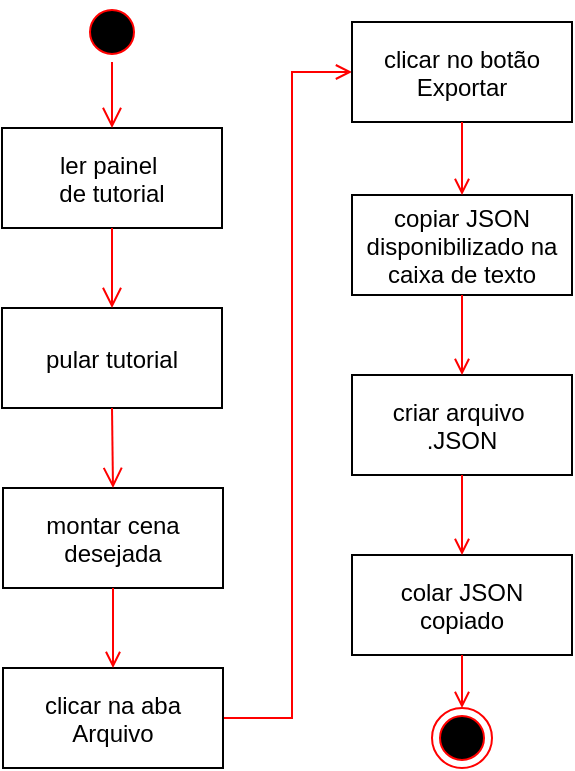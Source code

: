 <mxfile version="24.6.1" type="device">
  <diagram name="Page-1" id="e7e014a7-5840-1c2e-5031-d8a46d1fe8dd">
    <mxGraphModel dx="880" dy="521" grid="1" gridSize="10" guides="1" tooltips="1" connect="1" arrows="1" fold="1" page="1" pageScale="1" pageWidth="1169" pageHeight="826" background="none" math="0" shadow="0">
      <root>
        <mxCell id="0" />
        <mxCell id="1" parent="0" />
        <mxCell id="20" value="" style="endArrow=open;strokeColor=#FF0000;endFill=1;rounded=0;entryX=0;entryY=0.5;entryDx=0;entryDy=0;exitX=1;exitY=0.5;exitDx=0;exitDy=0;" parent="1" source="zscKiEwWfd5TCdISiovu-51" target="FVtXL2l5g4kQyS-cMRPu-25" edge="1">
          <mxGeometry relative="1" as="geometry">
            <mxPoint x="270" y="410" as="sourcePoint" />
            <mxPoint x="280.5" y="433" as="targetPoint" />
            <Array as="points">
              <mxPoint x="370" y="368" />
              <mxPoint x="370" y="45" />
            </Array>
          </mxGeometry>
        </mxCell>
        <mxCell id="zscKiEwWfd5TCdISiovu-48" value="" style="ellipse;shape=startState;fillColor=#000000;strokeColor=#ff0000;" parent="1" vertex="1">
          <mxGeometry x="265" y="10" width="30" height="30" as="geometry" />
        </mxCell>
        <mxCell id="zscKiEwWfd5TCdISiovu-51" value="clicar na aba&#xa;Arquivo" style="" parent="1" vertex="1">
          <mxGeometry x="225.5" y="343" width="110" height="50" as="geometry" />
        </mxCell>
        <mxCell id="zscKiEwWfd5TCdISiovu-54" value="ler painel &#xa;de tutorial" style="" parent="1" vertex="1">
          <mxGeometry x="225" y="73" width="110" height="50" as="geometry" />
        </mxCell>
        <mxCell id="zscKiEwWfd5TCdISiovu-56" value="" style="ellipse;shape=endState;fillColor=#000000;strokeColor=#ff0000" parent="1" vertex="1">
          <mxGeometry x="440" y="363" width="30" height="30" as="geometry" />
        </mxCell>
        <mxCell id="FVtXL2l5g4kQyS-cMRPu-20" value="pular tutorial" style="" vertex="1" parent="1">
          <mxGeometry x="225" y="163" width="110" height="50" as="geometry" />
        </mxCell>
        <mxCell id="FVtXL2l5g4kQyS-cMRPu-21" value="" style="edgeStyle=elbowEdgeStyle;elbow=horizontal;verticalAlign=bottom;endArrow=open;endSize=8;strokeColor=#FF0000;endFill=1;rounded=0;entryX=0.5;entryY=0;entryDx=0;entryDy=0;exitX=0.5;exitY=1;exitDx=0;exitDy=0;" edge="1" parent="1" source="zscKiEwWfd5TCdISiovu-54" target="FVtXL2l5g4kQyS-cMRPu-20">
          <mxGeometry x="-64.5" y="-88" as="geometry">
            <mxPoint x="290.5" y="83" as="targetPoint" />
            <mxPoint x="290.5" y="43" as="sourcePoint" />
          </mxGeometry>
        </mxCell>
        <mxCell id="FVtXL2l5g4kQyS-cMRPu-22" value="montar cena&#xa;desejada" style="" vertex="1" parent="1">
          <mxGeometry x="225.5" y="253" width="110" height="50" as="geometry" />
        </mxCell>
        <mxCell id="FVtXL2l5g4kQyS-cMRPu-23" value="" style="edgeStyle=elbowEdgeStyle;elbow=horizontal;verticalAlign=bottom;endArrow=open;endSize=8;strokeColor=#FF0000;endFill=1;rounded=0;entryX=0.5;entryY=0;entryDx=0;entryDy=0;exitX=0.5;exitY=1;exitDx=0;exitDy=0;" edge="1" parent="1" source="FVtXL2l5g4kQyS-cMRPu-20" target="FVtXL2l5g4kQyS-cMRPu-22">
          <mxGeometry x="-64.5" y="-88" as="geometry">
            <mxPoint x="290.5" y="173" as="targetPoint" />
            <mxPoint x="290.5" y="133" as="sourcePoint" />
          </mxGeometry>
        </mxCell>
        <mxCell id="FVtXL2l5g4kQyS-cMRPu-24" value="" style="endArrow=open;strokeColor=#FF0000;endFill=1;rounded=0;exitX=0.5;exitY=1;exitDx=0;exitDy=0;entryX=0.5;entryY=0;entryDx=0;entryDy=0;" edge="1" parent="1" source="FVtXL2l5g4kQyS-cMRPu-22" target="zscKiEwWfd5TCdISiovu-51">
          <mxGeometry relative="1" as="geometry">
            <mxPoint x="290.5" y="403" as="sourcePoint" />
            <mxPoint x="290.5" y="473" as="targetPoint" />
          </mxGeometry>
        </mxCell>
        <mxCell id="FVtXL2l5g4kQyS-cMRPu-25" value="clicar no botão&#xa;Exportar" style="" vertex="1" parent="1">
          <mxGeometry x="400" y="20" width="110" height="50" as="geometry" />
        </mxCell>
        <mxCell id="FVtXL2l5g4kQyS-cMRPu-26" value="copiar JSON&#xa;disponibilizado na&#xa;caixa de texto" style="" vertex="1" parent="1">
          <mxGeometry x="400" y="106.5" width="110" height="50" as="geometry" />
        </mxCell>
        <mxCell id="FVtXL2l5g4kQyS-cMRPu-27" value="criar arquivo &#xa;.JSON" style="" vertex="1" parent="1">
          <mxGeometry x="400" y="196.5" width="110" height="50" as="geometry" />
        </mxCell>
        <mxCell id="FVtXL2l5g4kQyS-cMRPu-28" value="colar JSON&#xa;copiado" style="" vertex="1" parent="1">
          <mxGeometry x="400" y="286.5" width="110" height="50" as="geometry" />
        </mxCell>
        <mxCell id="FVtXL2l5g4kQyS-cMRPu-29" value="" style="endArrow=open;strokeColor=#FF0000;endFill=1;rounded=0;exitX=0.5;exitY=1;exitDx=0;exitDy=0;entryX=0.5;entryY=0;entryDx=0;entryDy=0;" edge="1" parent="1" source="FVtXL2l5g4kQyS-cMRPu-25" target="FVtXL2l5g4kQyS-cMRPu-26">
          <mxGeometry relative="1" as="geometry">
            <mxPoint x="465" y="-13.5" as="sourcePoint" />
            <mxPoint x="465" y="30.5" as="targetPoint" />
          </mxGeometry>
        </mxCell>
        <mxCell id="FVtXL2l5g4kQyS-cMRPu-30" value="" style="endArrow=open;strokeColor=#FF0000;endFill=1;rounded=0;exitX=0.5;exitY=1;exitDx=0;exitDy=0;" edge="1" parent="1" source="FVtXL2l5g4kQyS-cMRPu-26" target="FVtXL2l5g4kQyS-cMRPu-27">
          <mxGeometry relative="1" as="geometry">
            <mxPoint x="475" y="-3.5" as="sourcePoint" />
            <mxPoint x="475" y="40.5" as="targetPoint" />
          </mxGeometry>
        </mxCell>
        <mxCell id="FVtXL2l5g4kQyS-cMRPu-31" value="" style="endArrow=open;strokeColor=#FF0000;endFill=1;rounded=0;exitX=0.5;exitY=1;exitDx=0;exitDy=0;entryX=0.5;entryY=0;entryDx=0;entryDy=0;" edge="1" parent="1" source="FVtXL2l5g4kQyS-cMRPu-27" target="FVtXL2l5g4kQyS-cMRPu-28">
          <mxGeometry relative="1" as="geometry">
            <mxPoint x="485" y="6.5" as="sourcePoint" />
            <mxPoint x="485" y="50.5" as="targetPoint" />
          </mxGeometry>
        </mxCell>
        <mxCell id="FVtXL2l5g4kQyS-cMRPu-32" value="" style="endArrow=open;strokeColor=#FF0000;endFill=1;rounded=0;exitX=0.5;exitY=1;exitDx=0;exitDy=0;entryX=0.5;entryY=0;entryDx=0;entryDy=0;" edge="1" parent="1" source="FVtXL2l5g4kQyS-cMRPu-28" target="zscKiEwWfd5TCdISiovu-56">
          <mxGeometry relative="1" as="geometry">
            <mxPoint x="464.75" y="243.5" as="sourcePoint" />
            <mxPoint x="454.75" y="373.5" as="targetPoint" />
          </mxGeometry>
        </mxCell>
        <mxCell id="FVtXL2l5g4kQyS-cMRPu-35" value="" style="edgeStyle=elbowEdgeStyle;elbow=horizontal;verticalAlign=bottom;endArrow=open;endSize=8;strokeColor=#FF0000;endFill=1;rounded=0;entryX=0.5;entryY=0;entryDx=0;entryDy=0;exitX=0.5;exitY=1;exitDx=0;exitDy=0;" edge="1" parent="1" source="zscKiEwWfd5TCdISiovu-48" target="zscKiEwWfd5TCdISiovu-54">
          <mxGeometry x="-64.5" y="-88" as="geometry">
            <mxPoint x="290" y="173" as="targetPoint" />
            <mxPoint x="290" y="133" as="sourcePoint" />
          </mxGeometry>
        </mxCell>
      </root>
    </mxGraphModel>
  </diagram>
</mxfile>

